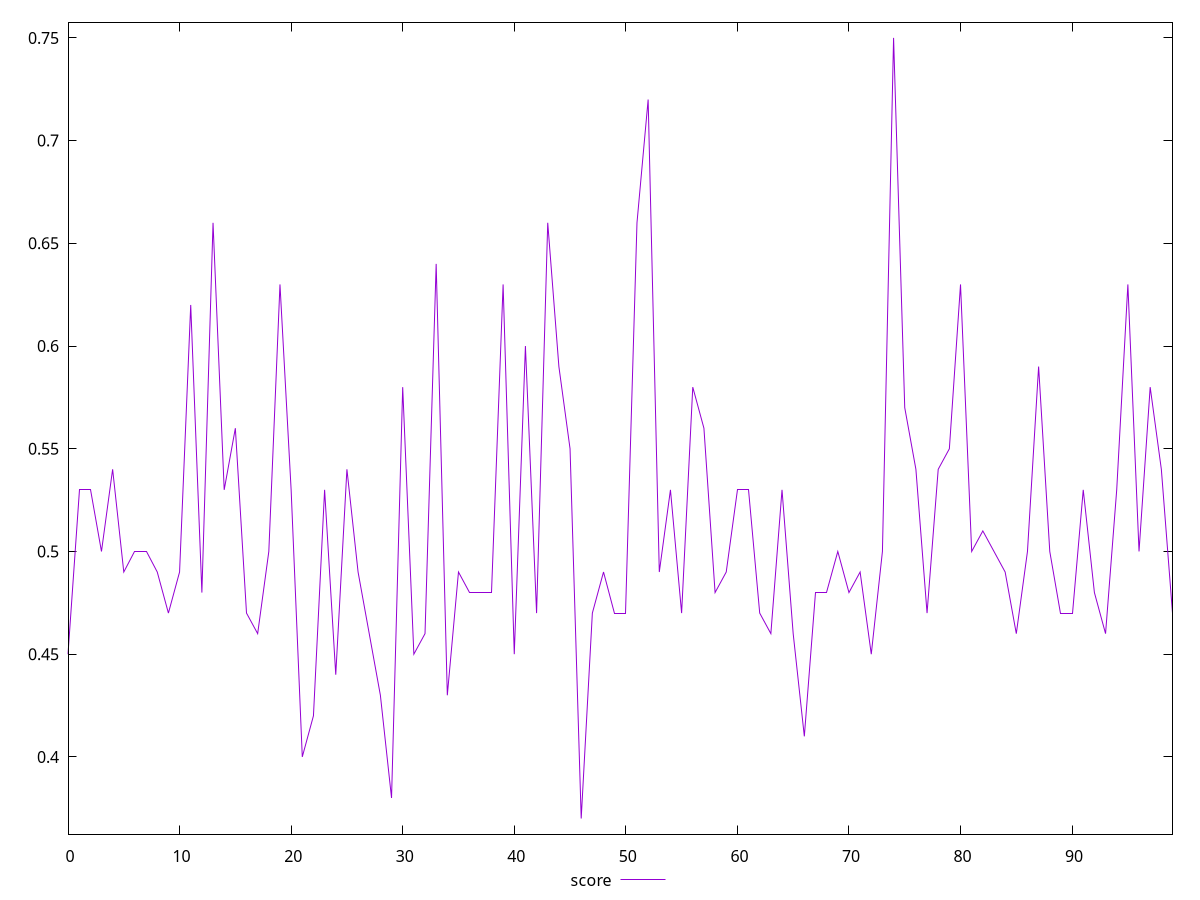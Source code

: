 reset

$score <<EOF
0 0.45
1 0.53
2 0.53
3 0.5
4 0.54
5 0.49
6 0.5
7 0.5
8 0.49
9 0.47
10 0.49
11 0.62
12 0.48
13 0.66
14 0.53
15 0.56
16 0.47
17 0.46
18 0.5
19 0.63
20 0.53
21 0.4
22 0.42
23 0.53
24 0.44
25 0.54
26 0.49
27 0.46
28 0.43
29 0.38
30 0.58
31 0.45
32 0.46
33 0.64
34 0.43
35 0.49
36 0.48
37 0.48
38 0.48
39 0.63
40 0.45
41 0.6
42 0.47
43 0.66
44 0.59
45 0.55
46 0.37
47 0.47
48 0.49
49 0.47
50 0.47
51 0.66
52 0.72
53 0.49
54 0.53
55 0.47
56 0.58
57 0.56
58 0.48
59 0.49
60 0.53
61 0.53
62 0.47
63 0.46
64 0.53
65 0.46
66 0.41
67 0.48
68 0.48
69 0.5
70 0.48
71 0.49
72 0.45
73 0.5
74 0.75
75 0.57
76 0.54
77 0.47
78 0.54
79 0.55
80 0.63
81 0.5
82 0.51
83 0.5
84 0.49
85 0.46
86 0.5
87 0.59
88 0.5
89 0.47
90 0.47
91 0.53
92 0.48
93 0.46
94 0.53
95 0.63
96 0.5
97 0.58
98 0.54
99 0.47
EOF

set key outside below
set xrange [0:99]
set yrange [0.3624:0.7576]
set trange [0.3624:0.7576]
set terminal svg size 640, 500 enhanced background rgb 'white'
set output "report_00015_2021-02-09T16-11-33.973Z/uses-http2/samples/pages+cached+noadtech/score/values.svg"

plot $score title "score" with line

reset

